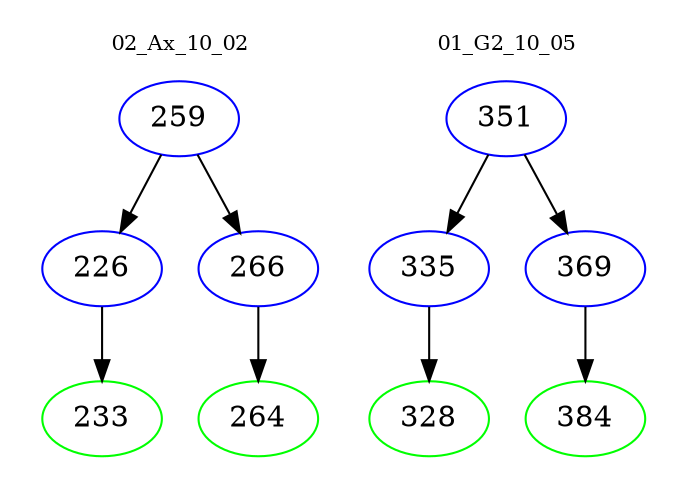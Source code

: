 digraph{
subgraph cluster_0 {
color = white
label = "02_Ax_10_02";
fontsize=10;
T0_259 [label="259", color="blue"]
T0_259 -> T0_226 [color="black"]
T0_226 [label="226", color="blue"]
T0_226 -> T0_233 [color="black"]
T0_233 [label="233", color="green"]
T0_259 -> T0_266 [color="black"]
T0_266 [label="266", color="blue"]
T0_266 -> T0_264 [color="black"]
T0_264 [label="264", color="green"]
}
subgraph cluster_1 {
color = white
label = "01_G2_10_05";
fontsize=10;
T1_351 [label="351", color="blue"]
T1_351 -> T1_335 [color="black"]
T1_335 [label="335", color="blue"]
T1_335 -> T1_328 [color="black"]
T1_328 [label="328", color="green"]
T1_351 -> T1_369 [color="black"]
T1_369 [label="369", color="blue"]
T1_369 -> T1_384 [color="black"]
T1_384 [label="384", color="green"]
}
}
